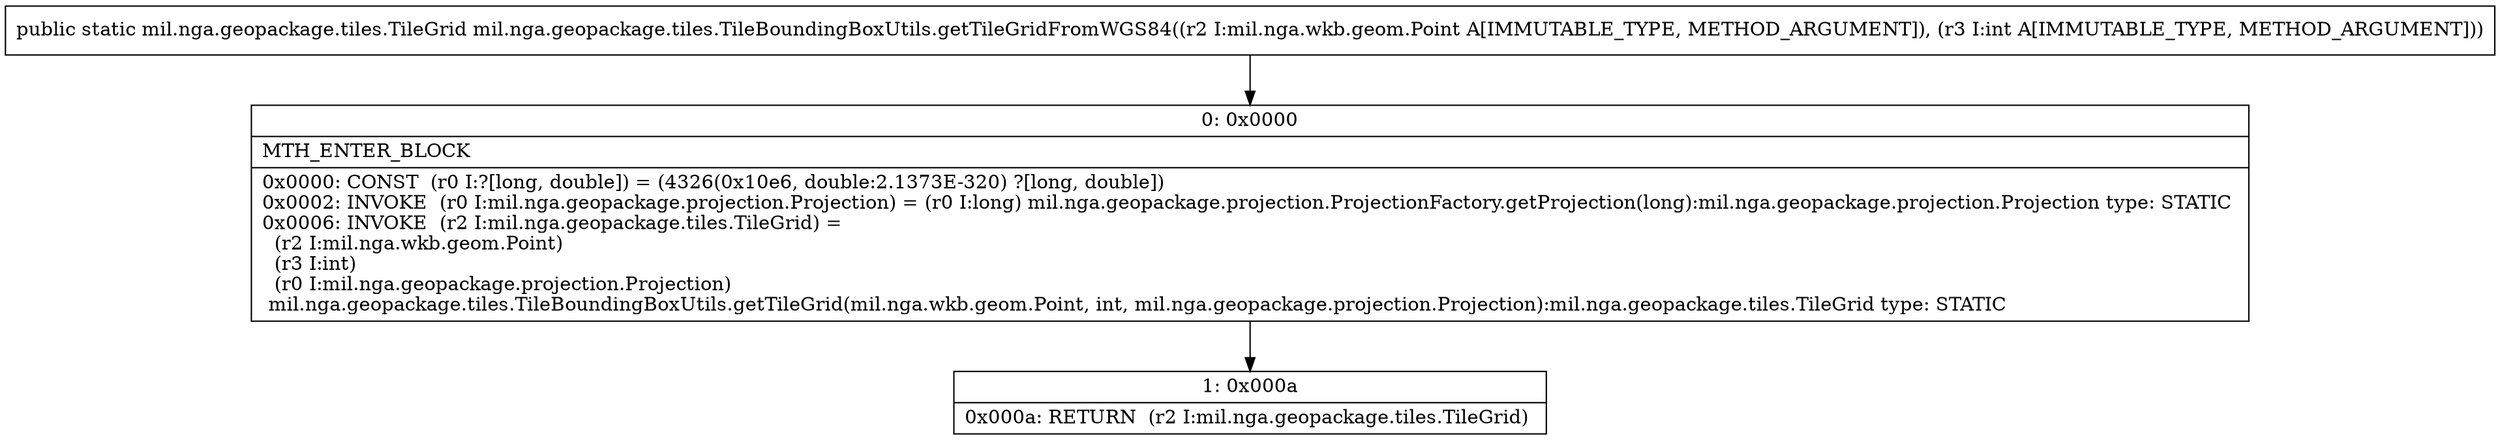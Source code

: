 digraph "CFG formil.nga.geopackage.tiles.TileBoundingBoxUtils.getTileGridFromWGS84(Lmil\/nga\/wkb\/geom\/Point;I)Lmil\/nga\/geopackage\/tiles\/TileGrid;" {
Node_0 [shape=record,label="{0\:\ 0x0000|MTH_ENTER_BLOCK\l|0x0000: CONST  (r0 I:?[long, double]) = (4326(0x10e6, double:2.1373E\-320) ?[long, double]) \l0x0002: INVOKE  (r0 I:mil.nga.geopackage.projection.Projection) = (r0 I:long) mil.nga.geopackage.projection.ProjectionFactory.getProjection(long):mil.nga.geopackage.projection.Projection type: STATIC \l0x0006: INVOKE  (r2 I:mil.nga.geopackage.tiles.TileGrid) = \l  (r2 I:mil.nga.wkb.geom.Point)\l  (r3 I:int)\l  (r0 I:mil.nga.geopackage.projection.Projection)\l mil.nga.geopackage.tiles.TileBoundingBoxUtils.getTileGrid(mil.nga.wkb.geom.Point, int, mil.nga.geopackage.projection.Projection):mil.nga.geopackage.tiles.TileGrid type: STATIC \l}"];
Node_1 [shape=record,label="{1\:\ 0x000a|0x000a: RETURN  (r2 I:mil.nga.geopackage.tiles.TileGrid) \l}"];
MethodNode[shape=record,label="{public static mil.nga.geopackage.tiles.TileGrid mil.nga.geopackage.tiles.TileBoundingBoxUtils.getTileGridFromWGS84((r2 I:mil.nga.wkb.geom.Point A[IMMUTABLE_TYPE, METHOD_ARGUMENT]), (r3 I:int A[IMMUTABLE_TYPE, METHOD_ARGUMENT])) }"];
MethodNode -> Node_0;
Node_0 -> Node_1;
}

